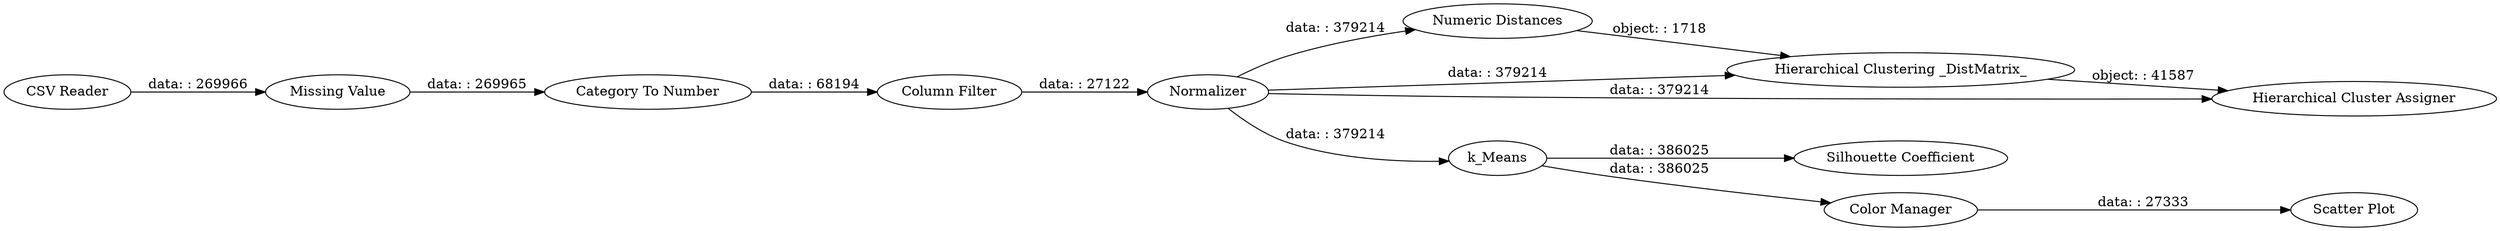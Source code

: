 digraph {
	"3031765094733835979_6" [label=Normalizer]
	"3031765094733835979_3" [label="Missing Value"]
	"3031765094733835979_18" [label="Hierarchical Cluster Assigner"]
	"3031765094733835979_87" [label="Scatter Plot"]
	"3031765094733835979_5" [label="Column Filter"]
	"3031765094733835979_1" [label="CSV Reader"]
	"3031765094733835979_17" [label="Hierarchical Clustering _DistMatrix_"]
	"3031765094733835979_4" [label="Category To Number"]
	"3031765094733835979_89" [label=k_Means]
	"3031765094733835979_88" [label="Color Manager"]
	"3031765094733835979_90" [label="Silhouette Coefficient"]
	"3031765094733835979_19" [label="Numeric Distances"]
	"3031765094733835979_5" -> "3031765094733835979_6" [label="data: : 27122"]
	"3031765094733835979_89" -> "3031765094733835979_88" [label="data: : 386025"]
	"3031765094733835979_4" -> "3031765094733835979_5" [label="data: : 68194"]
	"3031765094733835979_19" -> "3031765094733835979_17" [label="object: : 1718"]
	"3031765094733835979_6" -> "3031765094733835979_19" [label="data: : 379214"]
	"3031765094733835979_3" -> "3031765094733835979_4" [label="data: : 269965"]
	"3031765094733835979_6" -> "3031765094733835979_17" [label="data: : 379214"]
	"3031765094733835979_6" -> "3031765094733835979_18" [label="data: : 379214"]
	"3031765094733835979_88" -> "3031765094733835979_87" [label="data: : 27333"]
	"3031765094733835979_1" -> "3031765094733835979_3" [label="data: : 269966"]
	"3031765094733835979_17" -> "3031765094733835979_18" [label="object: : 41587"]
	"3031765094733835979_89" -> "3031765094733835979_90" [label="data: : 386025"]
	"3031765094733835979_6" -> "3031765094733835979_89" [label="data: : 379214"]
	rankdir=LR
}
